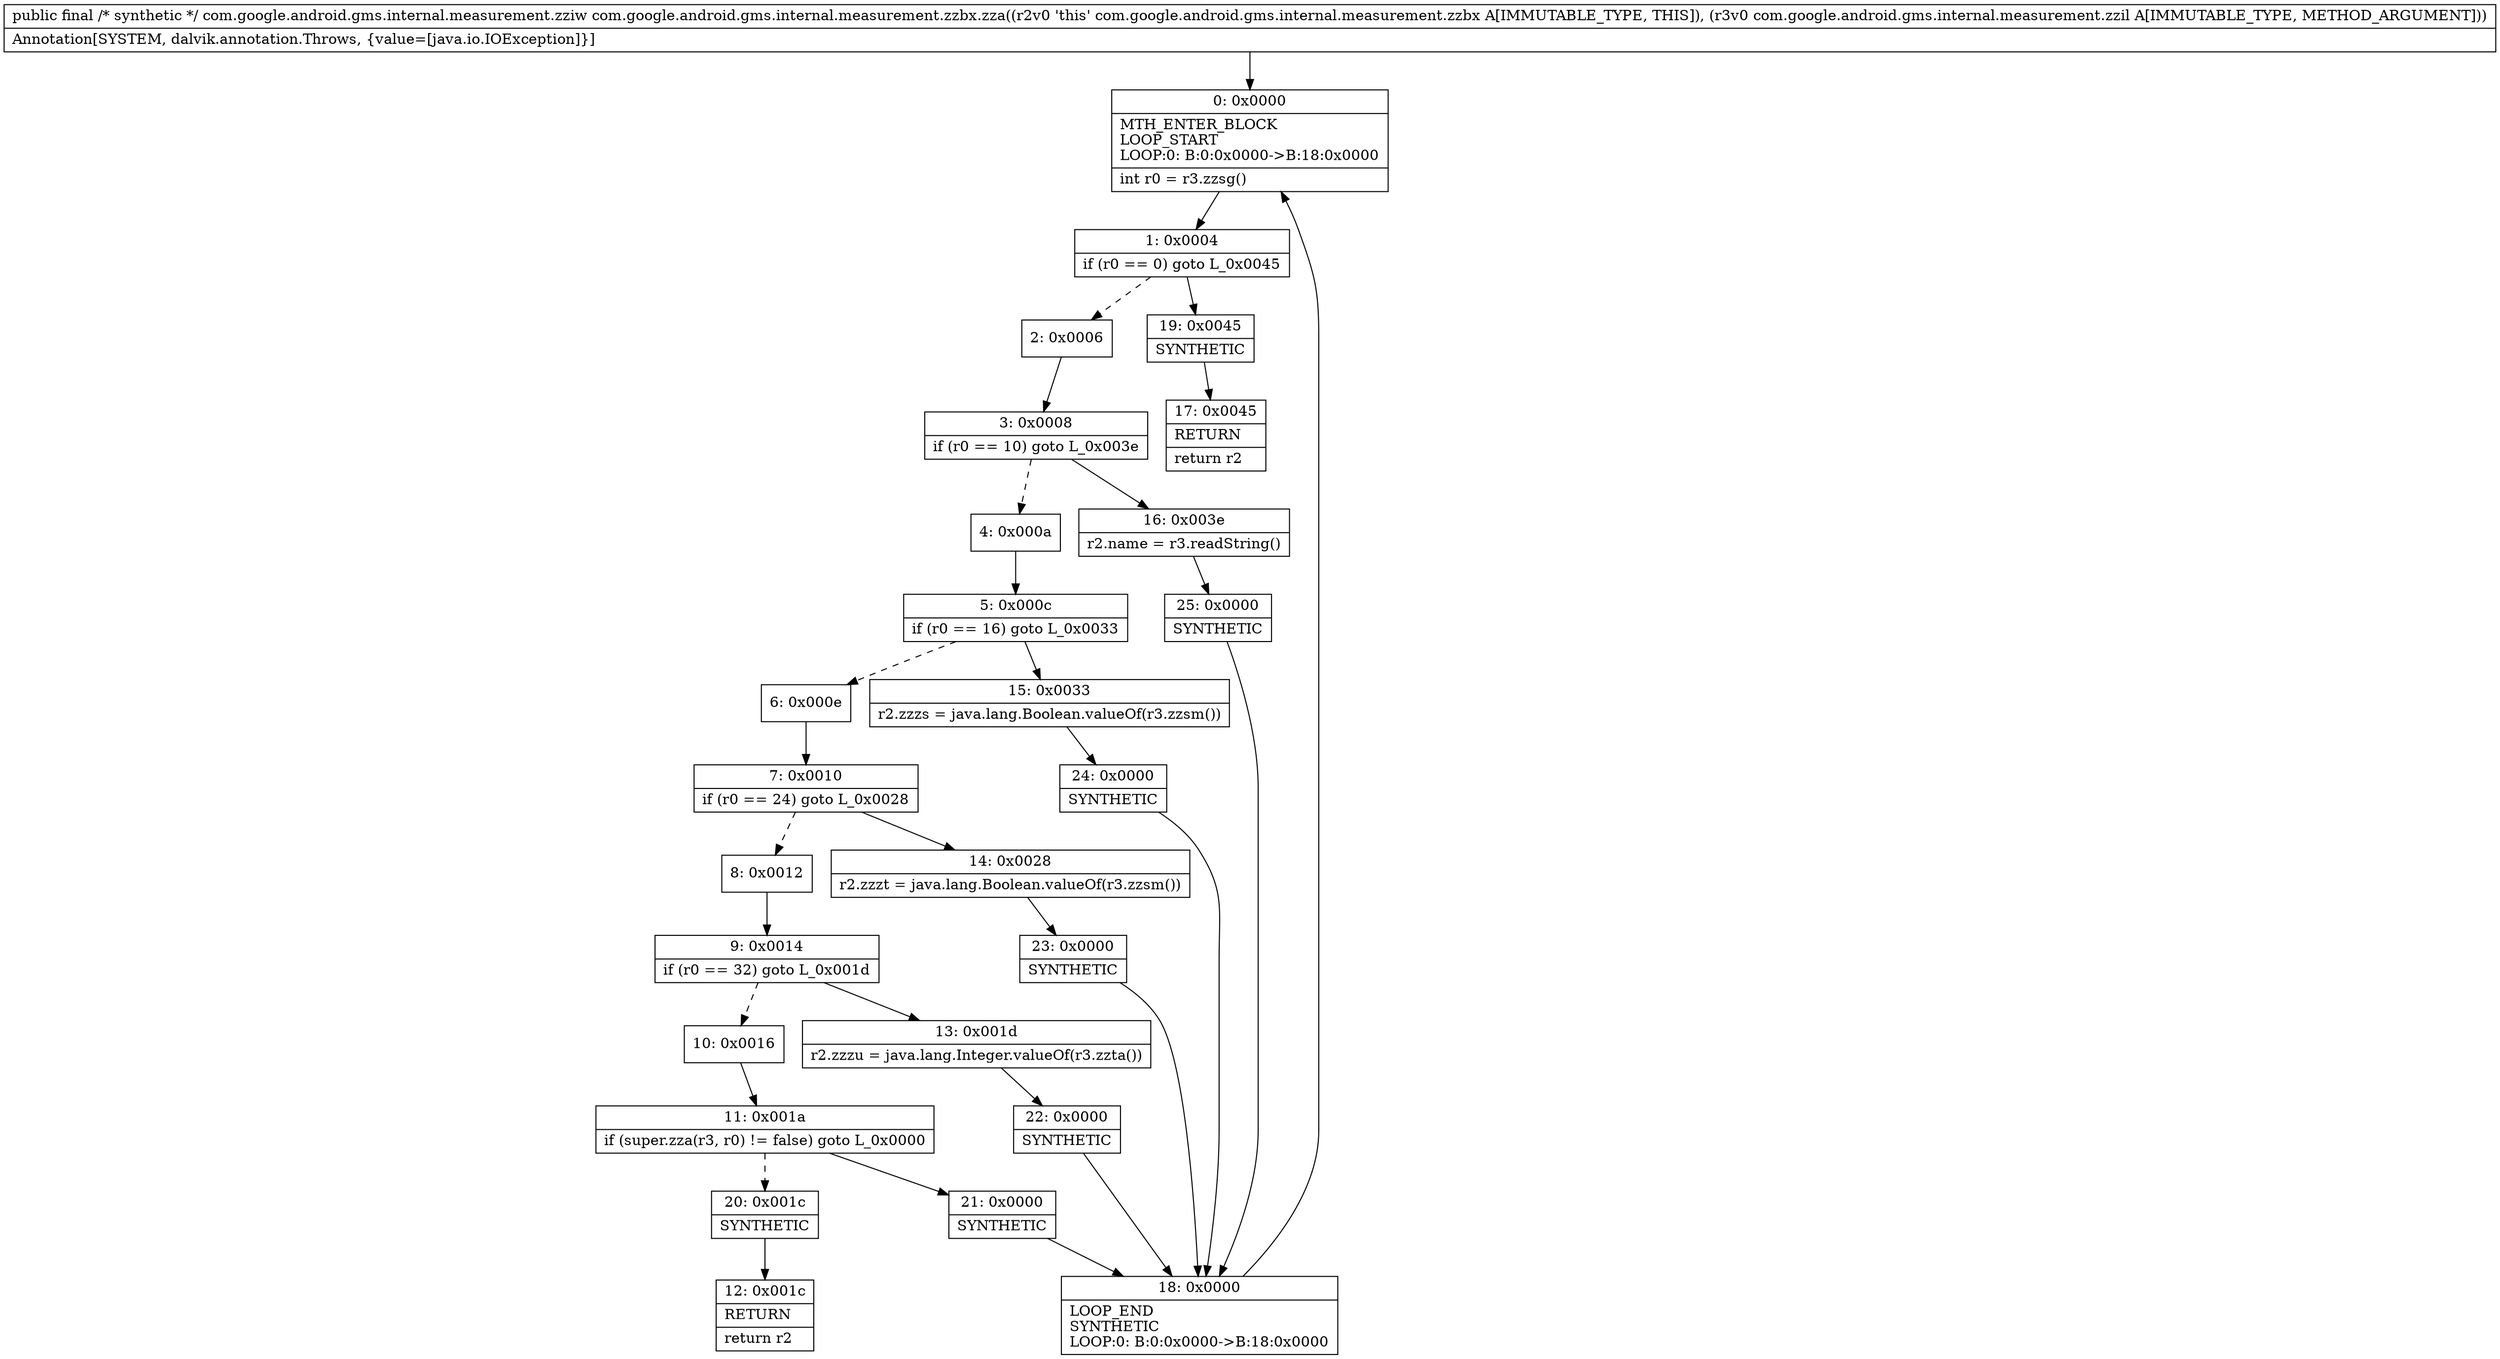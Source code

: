 digraph "CFG forcom.google.android.gms.internal.measurement.zzbx.zza(Lcom\/google\/android\/gms\/internal\/measurement\/zzil;)Lcom\/google\/android\/gms\/internal\/measurement\/zziw;" {
Node_0 [shape=record,label="{0\:\ 0x0000|MTH_ENTER_BLOCK\lLOOP_START\lLOOP:0: B:0:0x0000\-\>B:18:0x0000\l|int r0 = r3.zzsg()\l}"];
Node_1 [shape=record,label="{1\:\ 0x0004|if (r0 == 0) goto L_0x0045\l}"];
Node_2 [shape=record,label="{2\:\ 0x0006}"];
Node_3 [shape=record,label="{3\:\ 0x0008|if (r0 == 10) goto L_0x003e\l}"];
Node_4 [shape=record,label="{4\:\ 0x000a}"];
Node_5 [shape=record,label="{5\:\ 0x000c|if (r0 == 16) goto L_0x0033\l}"];
Node_6 [shape=record,label="{6\:\ 0x000e}"];
Node_7 [shape=record,label="{7\:\ 0x0010|if (r0 == 24) goto L_0x0028\l}"];
Node_8 [shape=record,label="{8\:\ 0x0012}"];
Node_9 [shape=record,label="{9\:\ 0x0014|if (r0 == 32) goto L_0x001d\l}"];
Node_10 [shape=record,label="{10\:\ 0x0016}"];
Node_11 [shape=record,label="{11\:\ 0x001a|if (super.zza(r3, r0) != false) goto L_0x0000\l}"];
Node_12 [shape=record,label="{12\:\ 0x001c|RETURN\l|return r2\l}"];
Node_13 [shape=record,label="{13\:\ 0x001d|r2.zzzu = java.lang.Integer.valueOf(r3.zzta())\l}"];
Node_14 [shape=record,label="{14\:\ 0x0028|r2.zzzt = java.lang.Boolean.valueOf(r3.zzsm())\l}"];
Node_15 [shape=record,label="{15\:\ 0x0033|r2.zzzs = java.lang.Boolean.valueOf(r3.zzsm())\l}"];
Node_16 [shape=record,label="{16\:\ 0x003e|r2.name = r3.readString()\l}"];
Node_17 [shape=record,label="{17\:\ 0x0045|RETURN\l|return r2\l}"];
Node_18 [shape=record,label="{18\:\ 0x0000|LOOP_END\lSYNTHETIC\lLOOP:0: B:0:0x0000\-\>B:18:0x0000\l}"];
Node_19 [shape=record,label="{19\:\ 0x0045|SYNTHETIC\l}"];
Node_20 [shape=record,label="{20\:\ 0x001c|SYNTHETIC\l}"];
Node_21 [shape=record,label="{21\:\ 0x0000|SYNTHETIC\l}"];
Node_22 [shape=record,label="{22\:\ 0x0000|SYNTHETIC\l}"];
Node_23 [shape=record,label="{23\:\ 0x0000|SYNTHETIC\l}"];
Node_24 [shape=record,label="{24\:\ 0x0000|SYNTHETIC\l}"];
Node_25 [shape=record,label="{25\:\ 0x0000|SYNTHETIC\l}"];
MethodNode[shape=record,label="{public final \/* synthetic *\/ com.google.android.gms.internal.measurement.zziw com.google.android.gms.internal.measurement.zzbx.zza((r2v0 'this' com.google.android.gms.internal.measurement.zzbx A[IMMUTABLE_TYPE, THIS]), (r3v0 com.google.android.gms.internal.measurement.zzil A[IMMUTABLE_TYPE, METHOD_ARGUMENT]))  | Annotation[SYSTEM, dalvik.annotation.Throws, \{value=[java.io.IOException]\}]\l}"];
MethodNode -> Node_0;
Node_0 -> Node_1;
Node_1 -> Node_2[style=dashed];
Node_1 -> Node_19;
Node_2 -> Node_3;
Node_3 -> Node_4[style=dashed];
Node_3 -> Node_16;
Node_4 -> Node_5;
Node_5 -> Node_6[style=dashed];
Node_5 -> Node_15;
Node_6 -> Node_7;
Node_7 -> Node_8[style=dashed];
Node_7 -> Node_14;
Node_8 -> Node_9;
Node_9 -> Node_10[style=dashed];
Node_9 -> Node_13;
Node_10 -> Node_11;
Node_11 -> Node_20[style=dashed];
Node_11 -> Node_21;
Node_13 -> Node_22;
Node_14 -> Node_23;
Node_15 -> Node_24;
Node_16 -> Node_25;
Node_18 -> Node_0;
Node_19 -> Node_17;
Node_20 -> Node_12;
Node_21 -> Node_18;
Node_22 -> Node_18;
Node_23 -> Node_18;
Node_24 -> Node_18;
Node_25 -> Node_18;
}

